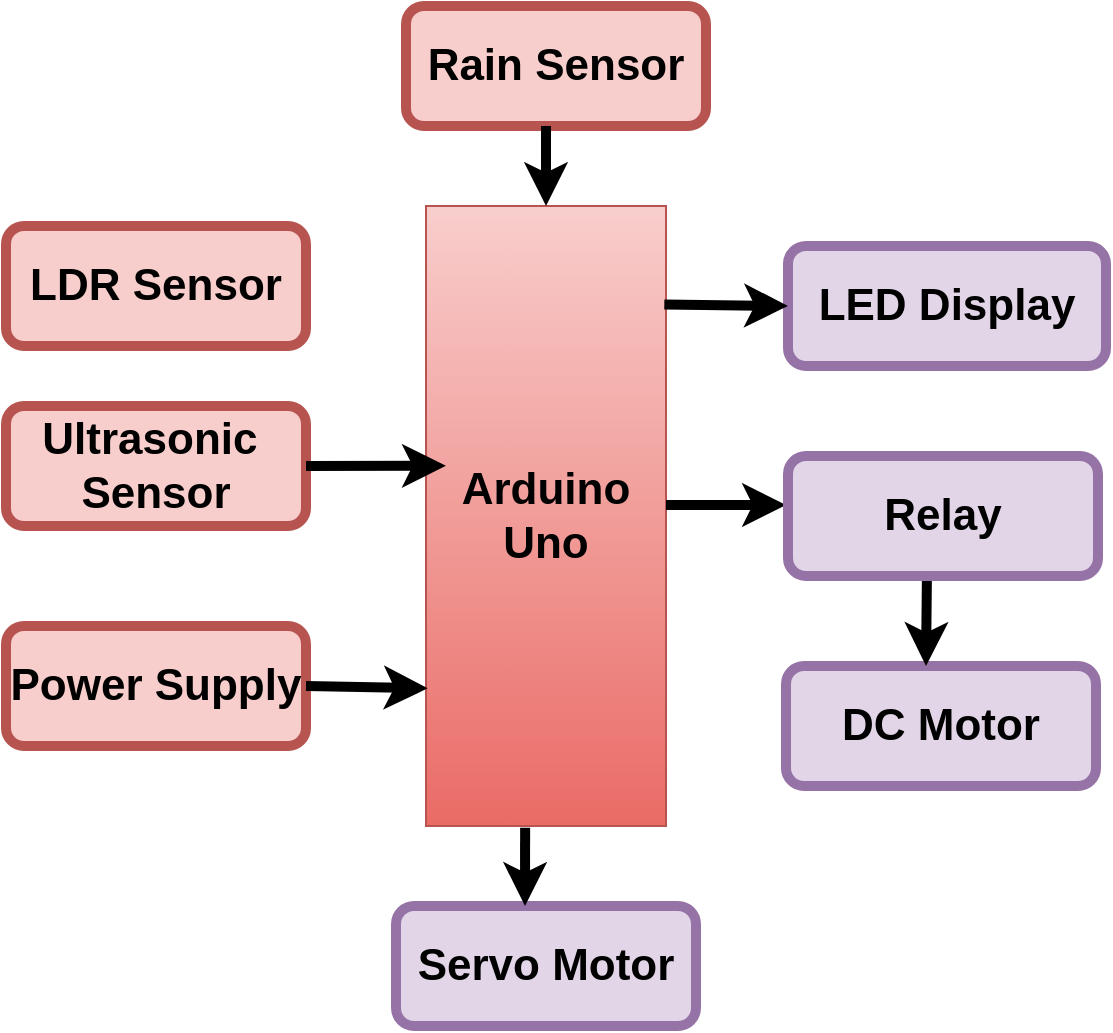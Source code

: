 <mxfile version="16.6.3" type="github" pages="2">
  <diagram id="RtZOu5CQ-_5ClPts8naE" name="Page-1">
    <mxGraphModel dx="1038" dy="1716" grid="1" gridSize="10" guides="1" tooltips="1" connect="1" arrows="1" fold="1" page="1" pageScale="1" pageWidth="827" pageHeight="1169" math="0" shadow="0">
      <root>
        <mxCell id="0" />
        <mxCell id="1" parent="0" />
        <mxCell id="wHhrmEXW0-JnJZMjGAdd-2" value="&lt;b&gt;&lt;font style=&quot;font-size: 22px&quot;&gt;Servo Motor&lt;/font&gt;&lt;/b&gt;" style="rounded=1;whiteSpace=wrap;html=1;fillColor=#e1d5e7;strokeColor=#9673a6;strokeWidth=5;" parent="1" vertex="1">
          <mxGeometry x="315" y="450" width="150" height="60" as="geometry" />
        </mxCell>
        <mxCell id="wHhrmEXW0-JnJZMjGAdd-3" value="&lt;b&gt;&lt;font style=&quot;font-size: 22px&quot;&gt;Arduino Uno&lt;/font&gt;&lt;/b&gt;" style="rounded=0;whiteSpace=wrap;html=1;fillColor=#f8cecc;strokeColor=#b85450;gradientColor=#ea6b66;" parent="1" vertex="1">
          <mxGeometry x="330" y="100" width="120" height="310" as="geometry" />
        </mxCell>
        <mxCell id="wHhrmEXW0-JnJZMjGAdd-5" value="&lt;b&gt;DC Motor&lt;/b&gt;" style="rounded=1;whiteSpace=wrap;html=1;fontSize=22;fillColor=#e1d5e7;strokeColor=#9673a6;strokeWidth=5;" parent="1" vertex="1">
          <mxGeometry x="510" y="330" width="155" height="60" as="geometry" />
        </mxCell>
        <mxCell id="wHhrmEXW0-JnJZMjGAdd-6" value="&lt;b&gt;Rain Sensor&lt;/b&gt;" style="rounded=1;whiteSpace=wrap;html=1;fontSize=22;fillColor=#f8cecc;strokeColor=#B85450;strokeWidth=5;" parent="1" vertex="1">
          <mxGeometry x="320" width="150" height="60" as="geometry" />
        </mxCell>
        <mxCell id="wHhrmEXW0-JnJZMjGAdd-8" value="&lt;b&gt;Ultrasonic&amp;nbsp;&lt;br&gt;Sensor&lt;/b&gt;" style="rounded=1;whiteSpace=wrap;html=1;fontSize=22;fillColor=#f8cecc;strokeColor=#b85450;strokeWidth=5;" parent="1" vertex="1">
          <mxGeometry x="120" y="200" width="150" height="60" as="geometry" />
        </mxCell>
        <mxCell id="yxMff1gCNrw6VYnFxoYp-1" value="&lt;b&gt;Power Supply&lt;/b&gt;" style="rounded=1;whiteSpace=wrap;html=1;fontSize=22;fillColor=#f8cecc;strokeColor=#b85450;strokeWidth=5;" parent="1" vertex="1">
          <mxGeometry x="120" y="310" width="150" height="60" as="geometry" />
        </mxCell>
        <mxCell id="yxMff1gCNrw6VYnFxoYp-3" value="" style="endArrow=classic;html=1;rounded=1;fontSize=22;exitX=1;exitY=0.5;exitDx=0;exitDy=0;entryX=0.007;entryY=0.778;entryDx=0;entryDy=0;entryPerimeter=0;strokeWidth=5;" parent="1" source="yxMff1gCNrw6VYnFxoYp-1" target="wHhrmEXW0-JnJZMjGAdd-3" edge="1">
          <mxGeometry width="50" height="50" relative="1" as="geometry">
            <mxPoint x="290" y="320" as="sourcePoint" />
            <mxPoint x="340" y="270" as="targetPoint" />
          </mxGeometry>
        </mxCell>
        <mxCell id="yxMff1gCNrw6VYnFxoYp-4" value="" style="endArrow=classic;html=1;rounded=1;fontSize=22;strokeWidth=5;exitX=1;exitY=0.5;exitDx=0;exitDy=0;entryX=0.083;entryY=0.419;entryDx=0;entryDy=0;entryPerimeter=0;" parent="1" source="wHhrmEXW0-JnJZMjGAdd-8" target="wHhrmEXW0-JnJZMjGAdd-3" edge="1">
          <mxGeometry width="50" height="50" relative="1" as="geometry">
            <mxPoint x="390" y="250" as="sourcePoint" />
            <mxPoint x="440" y="200" as="targetPoint" />
          </mxGeometry>
        </mxCell>
        <mxCell id="yxMff1gCNrw6VYnFxoYp-5" value="" style="endArrow=classic;html=1;rounded=1;fontSize=22;strokeWidth=5;exitX=0.448;exitY=1.023;exitDx=0;exitDy=0;exitPerimeter=0;startArrow=none;" parent="1" source="wHhrmEXW0-JnJZMjGAdd-4" edge="1">
          <mxGeometry width="50" height="50" relative="1" as="geometry">
            <mxPoint x="576.44" y="241.38" as="sourcePoint" />
            <mxPoint x="580" y="330" as="targetPoint" />
            <Array as="points" />
          </mxGeometry>
        </mxCell>
        <mxCell id="yxMff1gCNrw6VYnFxoYp-7" value="" style="endArrow=classic;html=1;rounded=1;fontSize=22;strokeWidth=5;exitX=0.413;exitY=1.003;exitDx=0;exitDy=0;exitPerimeter=0;entryX=0.43;entryY=0;entryDx=0;entryDy=0;entryPerimeter=0;" parent="1" source="wHhrmEXW0-JnJZMjGAdd-3" target="wHhrmEXW0-JnJZMjGAdd-2" edge="1">
          <mxGeometry width="50" height="50" relative="1" as="geometry">
            <mxPoint x="390" y="250" as="sourcePoint" />
            <mxPoint x="440" y="200" as="targetPoint" />
          </mxGeometry>
        </mxCell>
        <mxCell id="yxMff1gCNrw6VYnFxoYp-8" value="" style="endArrow=classic;html=1;rounded=1;fontSize=22;strokeWidth=5;" parent="1" edge="1">
          <mxGeometry width="50" height="50" relative="1" as="geometry">
            <mxPoint x="450" y="249.5" as="sourcePoint" />
            <mxPoint x="510" y="249.5" as="targetPoint" />
          </mxGeometry>
        </mxCell>
        <mxCell id="yxMff1gCNrw6VYnFxoYp-9" value="" style="endArrow=classic;html=1;rounded=1;fontSize=22;strokeWidth=5;entryX=0.5;entryY=0;entryDx=0;entryDy=0;" parent="1" target="wHhrmEXW0-JnJZMjGAdd-3" edge="1">
          <mxGeometry width="50" height="50" relative="1" as="geometry">
            <mxPoint x="390" y="60" as="sourcePoint" />
            <mxPoint x="388" y="100" as="targetPoint" />
          </mxGeometry>
        </mxCell>
        <mxCell id="yxMff1gCNrw6VYnFxoYp-10" value="&lt;b&gt;LED Display&lt;/b&gt;" style="rounded=1;whiteSpace=wrap;html=1;fontSize=22;strokeColor=#9673a6;strokeWidth=5;fillColor=#e1d5e7;" parent="1" vertex="1">
          <mxGeometry x="511" y="120" width="159" height="60" as="geometry" />
        </mxCell>
        <mxCell id="wHhrmEXW0-JnJZMjGAdd-4" value="&lt;b&gt;Relay&lt;/b&gt;" style="rounded=1;whiteSpace=wrap;html=1;fontSize=22;fillColor=#e1d5e7;strokeColor=#9673a6;strokeWidth=5;" parent="1" vertex="1">
          <mxGeometry x="511" y="225" width="155" height="60" as="geometry" />
        </mxCell>
        <mxCell id="yxMff1gCNrw6VYnFxoYp-12" value="" style="endArrow=classic;html=1;rounded=1;fontSize=22;strokeWidth=5;entryX=0;entryY=0.5;entryDx=0;entryDy=0;exitX=0.993;exitY=0.159;exitDx=0;exitDy=0;exitPerimeter=0;" parent="1" source="wHhrmEXW0-JnJZMjGAdd-3" target="yxMff1gCNrw6VYnFxoYp-10" edge="1">
          <mxGeometry width="50" height="50" relative="1" as="geometry">
            <mxPoint x="390" y="260" as="sourcePoint" />
            <mxPoint x="440" y="210" as="targetPoint" />
          </mxGeometry>
        </mxCell>
        <mxCell id="81zJ5JRf5Q3eGqDcp2pH-1" value="&lt;font style=&quot;font-size: 22px&quot;&gt;&lt;b&gt;LDR Sensor&lt;/b&gt;&lt;/font&gt;" style="rounded=1;whiteSpace=wrap;html=1;fillColor=#f8cecc;strokeColor=#b85450;strokeWidth=5;" vertex="1" parent="1">
          <mxGeometry x="120" y="110" width="150" height="60" as="geometry" />
        </mxCell>
      </root>
    </mxGraphModel>
  </diagram>
  <diagram id="a9Dm9juq-jy84gX0eqp6" name="Page-2">
    <mxGraphModel dx="1038" dy="547" grid="1" gridSize="10" guides="1" tooltips="1" connect="1" arrows="1" fold="1" page="1" pageScale="1" pageWidth="827" pageHeight="1169" math="0" shadow="0">
      <root>
        <mxCell id="ts8BnqQKctXhjWccqVpp-0" />
        <mxCell id="ts8BnqQKctXhjWccqVpp-1" parent="ts8BnqQKctXhjWccqVpp-0" />
      </root>
    </mxGraphModel>
  </diagram>
</mxfile>
